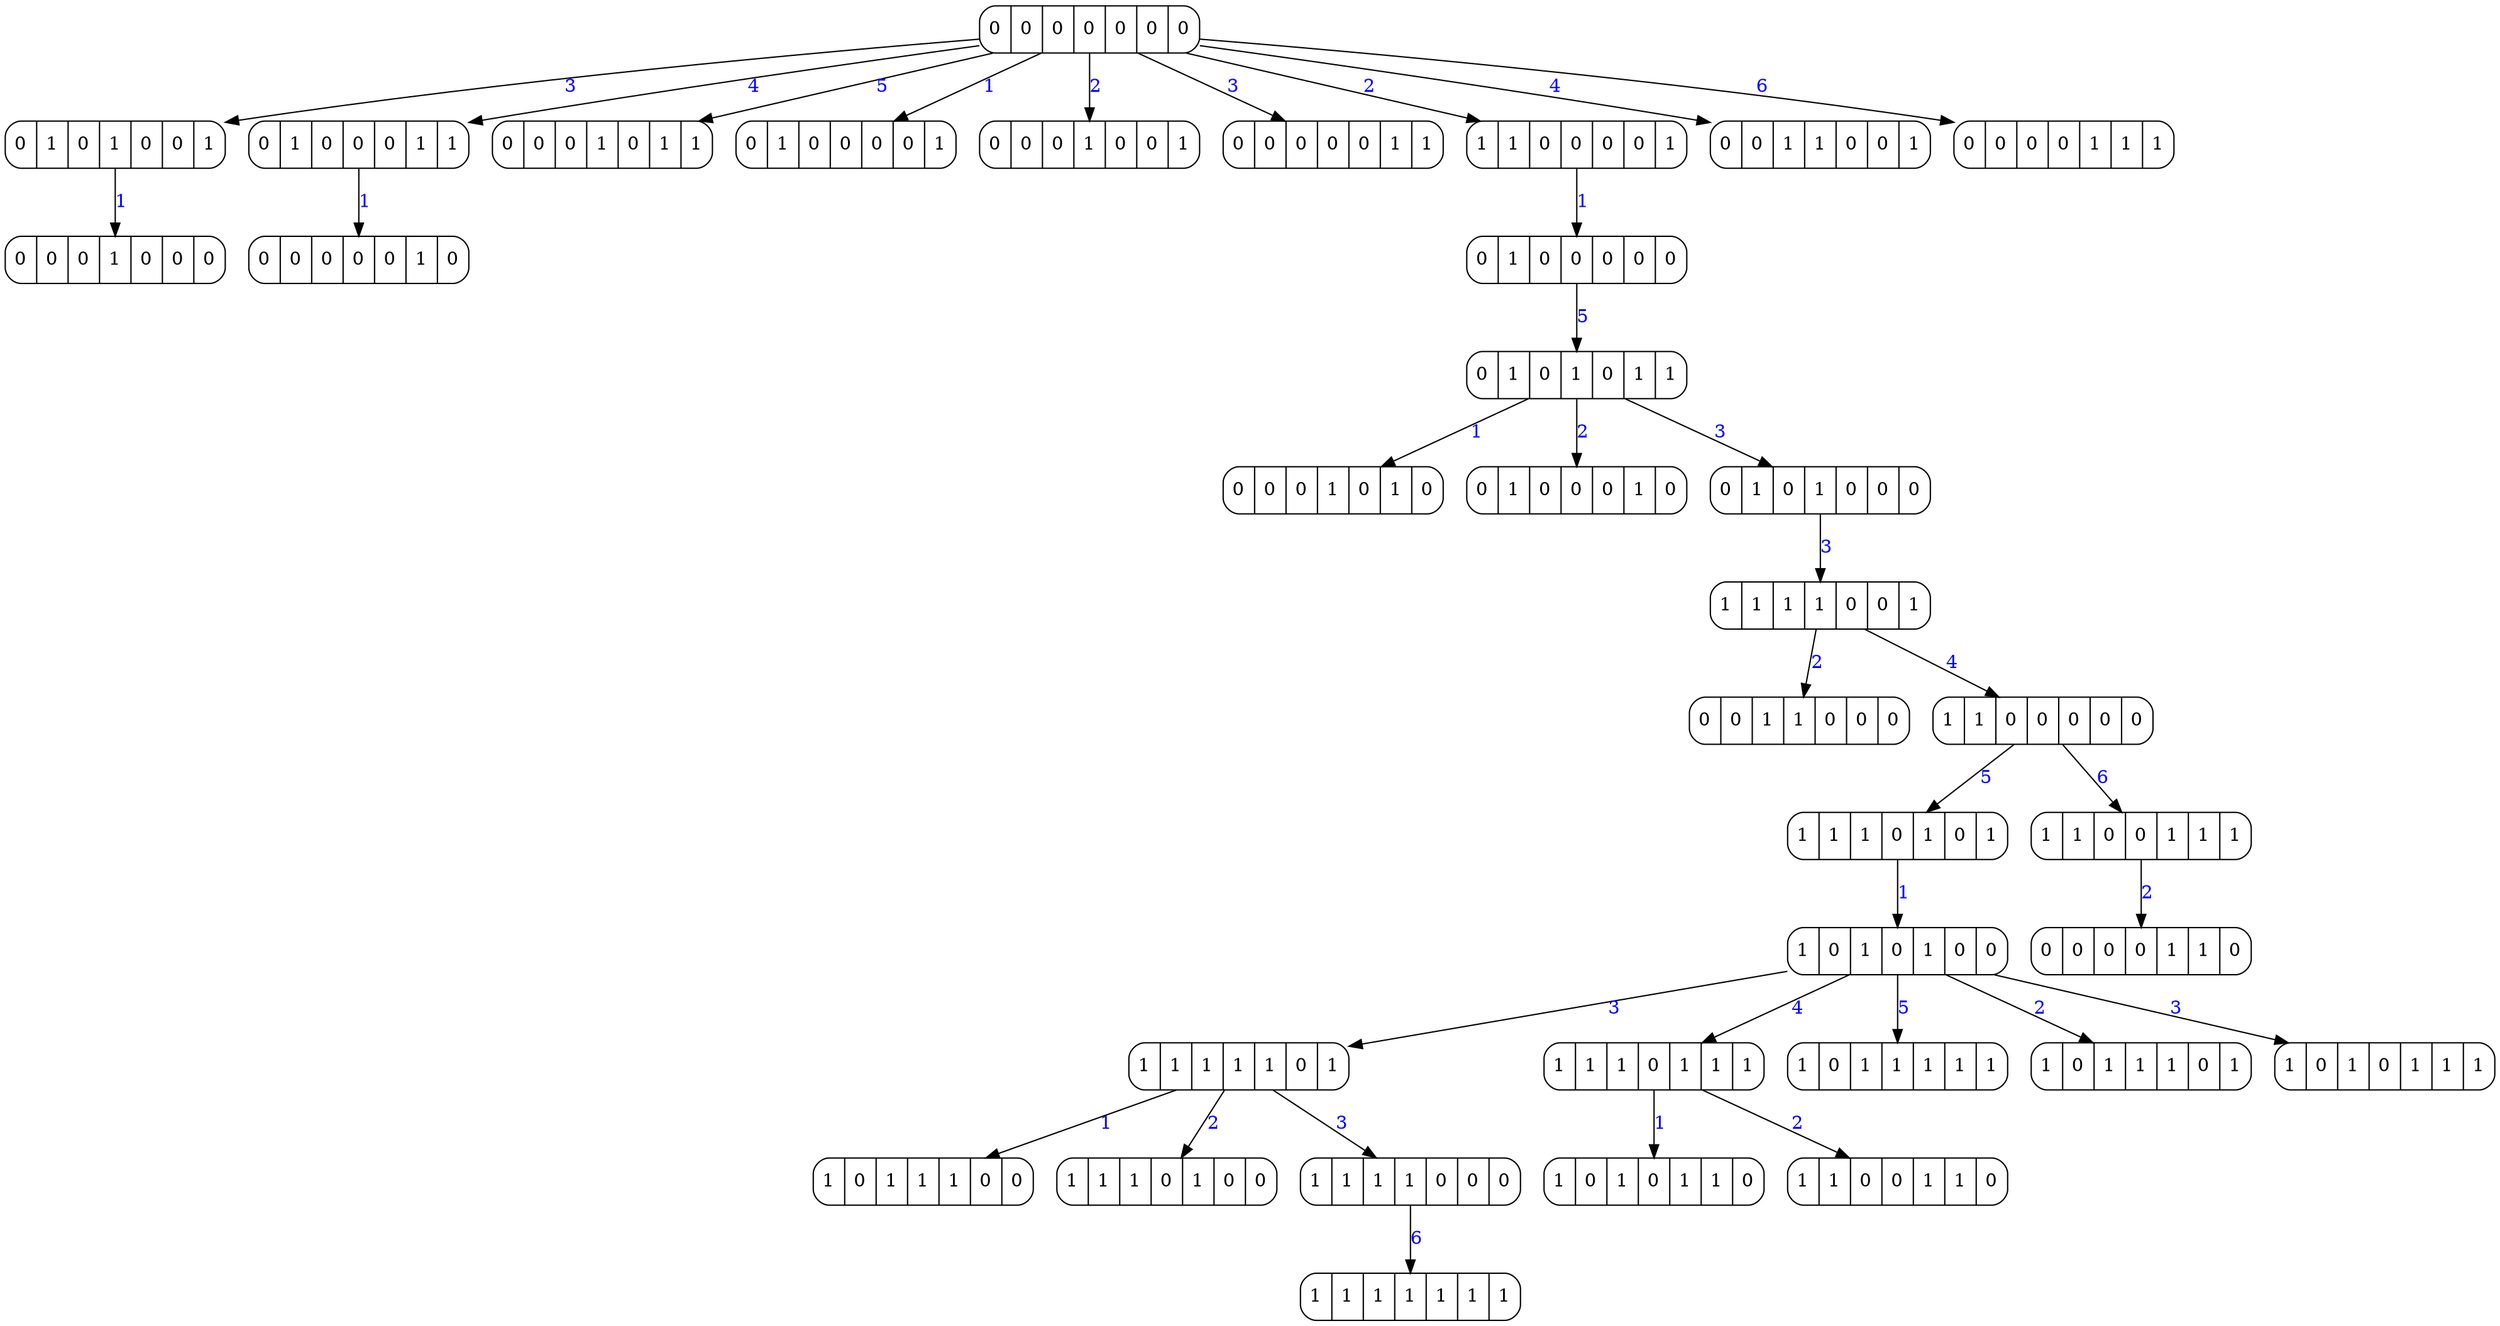 digraph G {
node [margin=0.1 width=0.5 shape=record style=rounded]
edge[fontcolor=blue]
0[label=" 0 | 0 | 0 | 0 | 0 | 0 | 0 " ];
1[label=" 0 | 1 | 0 | 1 | 0 | 0 | 1 " ];
0 -> 1[label="3"];
11[label=" 0 | 0 | 0 | 1 | 0 | 0 | 0 " ];
1 -> 11[label="1"];
2[label=" 0 | 1 | 0 | 0 | 0 | 1 | 1 " ];
0 -> 2[label="4"];
12[label=" 0 | 0 | 0 | 0 | 0 | 1 | 0 " ];
2 -> 12[label="1"];
3[label=" 0 | 0 | 0 | 1 | 0 | 1 | 1 " ];
0 -> 3[label="5"];
4[label=" 0 | 1 | 0 | 0 | 0 | 0 | 1 " ];
0 -> 4[label="1"];
5[label=" 0 | 0 | 0 | 1 | 0 | 0 | 1 " ];
0 -> 5[label="2"];
6[label=" 0 | 0 | 0 | 0 | 0 | 1 | 1 " ];
0 -> 6[label="3"];
7[label=" 1 | 1 | 0 | 0 | 0 | 0 | 1 " ];
0 -> 7[label="2"];
10[label=" 0 | 1 | 0 | 0 | 0 | 0 | 0 " ];
7 -> 10[label="1"];
13[label=" 0 | 1 | 0 | 1 | 0 | 1 | 1 " ];
10 -> 13[label="5"];
14[label=" 0 | 0 | 0 | 1 | 0 | 1 | 0 " ];
13 -> 14[label="1"];
15[label=" 0 | 1 | 0 | 0 | 0 | 1 | 0 " ];
13 -> 15[label="2"];
16[label=" 0 | 1 | 0 | 1 | 0 | 0 | 0 " ];
13 -> 16[label="3"];
17[label=" 1 | 1 | 1 | 1 | 0 | 0 | 1 " ];
16 -> 17[label="3"];
18[label=" 0 | 0 | 1 | 1 | 0 | 0 | 0 " ];
17 -> 18[label="2"];
19[label=" 1 | 1 | 0 | 0 | 0 | 0 | 0 " ];
17 -> 19[label="4"];
20[label=" 1 | 1 | 1 | 0 | 1 | 0 | 1 " ];
19 -> 20[label="5"];
22[label=" 1 | 0 | 1 | 0 | 1 | 0 | 0 " ];
20 -> 22[label="1"];
24[label=" 1 | 1 | 1 | 1 | 1 | 0 | 1 " ];
22 -> 24[label="3"];
29[label=" 1 | 0 | 1 | 1 | 1 | 0 | 0 " ];
24 -> 29[label="1"];
30[label=" 1 | 1 | 1 | 0 | 1 | 0 | 0 " ];
24 -> 30[label="2"];
31[label=" 1 | 1 | 1 | 1 | 0 | 0 | 0 " ];
24 -> 31[label="3"];
34[label=" 1 | 1 | 1 | 1 | 1 | 1 | 1 " ];
31 -> 34[label="6"];
25[label=" 1 | 1 | 1 | 0 | 1 | 1 | 1 " ];
22 -> 25[label="4"];
32[label=" 1 | 0 | 1 | 0 | 1 | 1 | 0 " ];
25 -> 32[label="1"];
33[label=" 1 | 1 | 0 | 0 | 1 | 1 | 0 " ];
25 -> 33[label="2"];
26[label=" 1 | 0 | 1 | 1 | 1 | 1 | 1 " ];
22 -> 26[label="5"];
27[label=" 1 | 0 | 1 | 1 | 1 | 0 | 1 " ];
22 -> 27[label="2"];
28[label=" 1 | 0 | 1 | 0 | 1 | 1 | 1 " ];
22 -> 28[label="3"];
21[label=" 1 | 1 | 0 | 0 | 1 | 1 | 1 " ];
19 -> 21[label="6"];
23[label=" 0 | 0 | 0 | 0 | 1 | 1 | 0 " ];
21 -> 23[label="2"];
8[label=" 0 | 0 | 1 | 1 | 0 | 0 | 1 " ];
0 -> 8[label="4"];
9[label=" 0 | 0 | 0 | 0 | 1 | 1 | 1 " ];
0 -> 9[label="6"];
}
